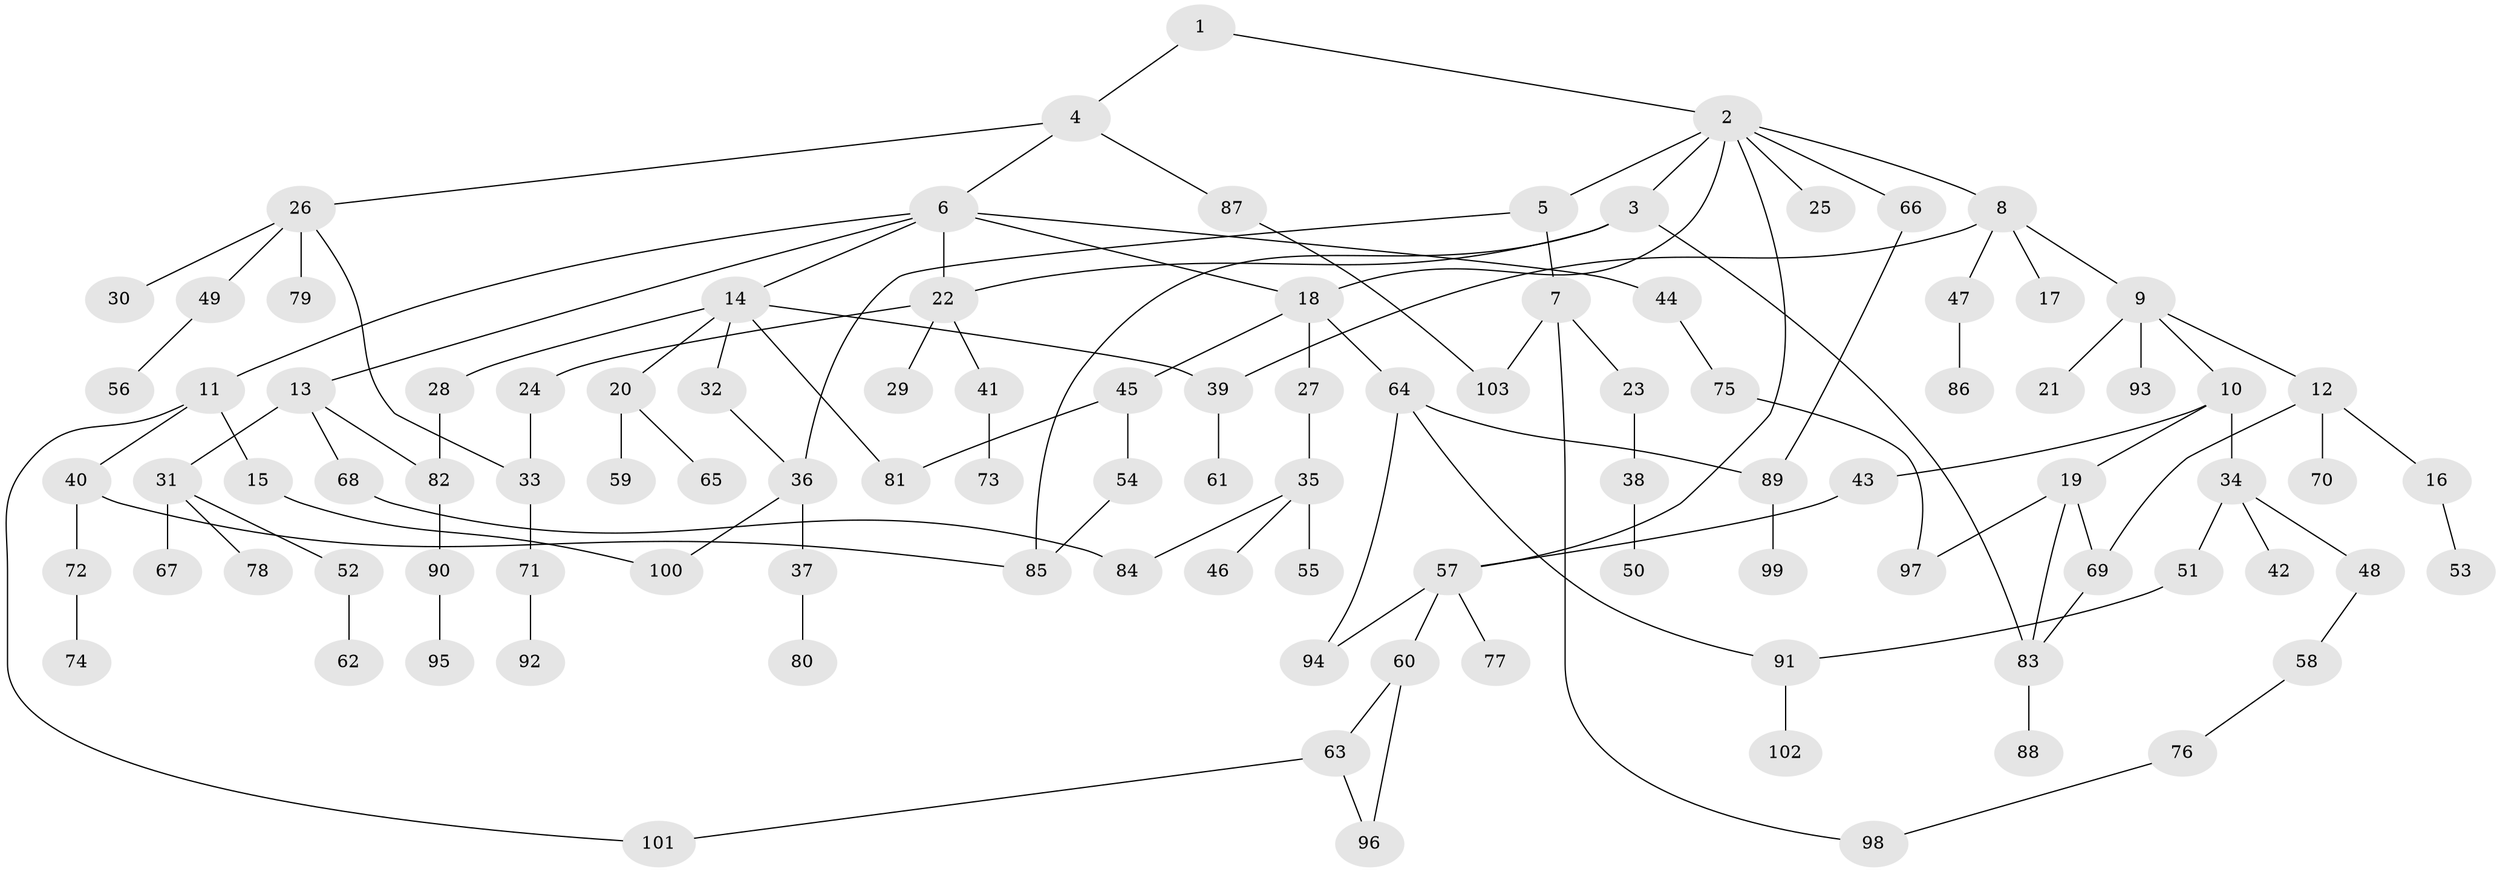 // Generated by graph-tools (version 1.1) at 2025/10/02/27/25 16:10:55]
// undirected, 103 vertices, 125 edges
graph export_dot {
graph [start="1"]
  node [color=gray90,style=filled];
  1;
  2;
  3;
  4;
  5;
  6;
  7;
  8;
  9;
  10;
  11;
  12;
  13;
  14;
  15;
  16;
  17;
  18;
  19;
  20;
  21;
  22;
  23;
  24;
  25;
  26;
  27;
  28;
  29;
  30;
  31;
  32;
  33;
  34;
  35;
  36;
  37;
  38;
  39;
  40;
  41;
  42;
  43;
  44;
  45;
  46;
  47;
  48;
  49;
  50;
  51;
  52;
  53;
  54;
  55;
  56;
  57;
  58;
  59;
  60;
  61;
  62;
  63;
  64;
  65;
  66;
  67;
  68;
  69;
  70;
  71;
  72;
  73;
  74;
  75;
  76;
  77;
  78;
  79;
  80;
  81;
  82;
  83;
  84;
  85;
  86;
  87;
  88;
  89;
  90;
  91;
  92;
  93;
  94;
  95;
  96;
  97;
  98;
  99;
  100;
  101;
  102;
  103;
  1 -- 2;
  1 -- 4;
  2 -- 3;
  2 -- 5;
  2 -- 8;
  2 -- 18;
  2 -- 25;
  2 -- 66;
  2 -- 57;
  3 -- 22;
  3 -- 83;
  3 -- 85;
  4 -- 6;
  4 -- 26;
  4 -- 87;
  5 -- 7;
  5 -- 36;
  6 -- 11;
  6 -- 13;
  6 -- 14;
  6 -- 44;
  6 -- 22;
  6 -- 18;
  7 -- 23;
  7 -- 98;
  7 -- 103;
  8 -- 9;
  8 -- 17;
  8 -- 47;
  8 -- 39;
  9 -- 10;
  9 -- 12;
  9 -- 21;
  9 -- 93;
  10 -- 19;
  10 -- 34;
  10 -- 43;
  11 -- 15;
  11 -- 40;
  11 -- 101;
  12 -- 16;
  12 -- 69;
  12 -- 70;
  13 -- 31;
  13 -- 68;
  13 -- 82;
  14 -- 20;
  14 -- 28;
  14 -- 32;
  14 -- 39;
  14 -- 81;
  15 -- 100;
  16 -- 53;
  18 -- 27;
  18 -- 45;
  18 -- 64;
  19 -- 97;
  19 -- 83;
  19 -- 69;
  20 -- 59;
  20 -- 65;
  22 -- 24;
  22 -- 29;
  22 -- 41;
  23 -- 38;
  24 -- 33;
  26 -- 30;
  26 -- 49;
  26 -- 79;
  26 -- 33;
  27 -- 35;
  28 -- 82;
  31 -- 52;
  31 -- 67;
  31 -- 78;
  32 -- 36;
  33 -- 71;
  34 -- 42;
  34 -- 48;
  34 -- 51;
  35 -- 46;
  35 -- 55;
  35 -- 84;
  36 -- 37;
  36 -- 100;
  37 -- 80;
  38 -- 50;
  39 -- 61;
  40 -- 72;
  40 -- 85;
  41 -- 73;
  43 -- 57;
  44 -- 75;
  45 -- 54;
  45 -- 81;
  47 -- 86;
  48 -- 58;
  49 -- 56;
  51 -- 91;
  52 -- 62;
  54 -- 85;
  57 -- 60;
  57 -- 77;
  57 -- 94;
  58 -- 76;
  60 -- 63;
  60 -- 96;
  63 -- 96;
  63 -- 101;
  64 -- 89;
  64 -- 94;
  64 -- 91;
  66 -- 89;
  68 -- 84;
  69 -- 83;
  71 -- 92;
  72 -- 74;
  75 -- 97;
  76 -- 98;
  82 -- 90;
  83 -- 88;
  87 -- 103;
  89 -- 99;
  90 -- 95;
  91 -- 102;
}
